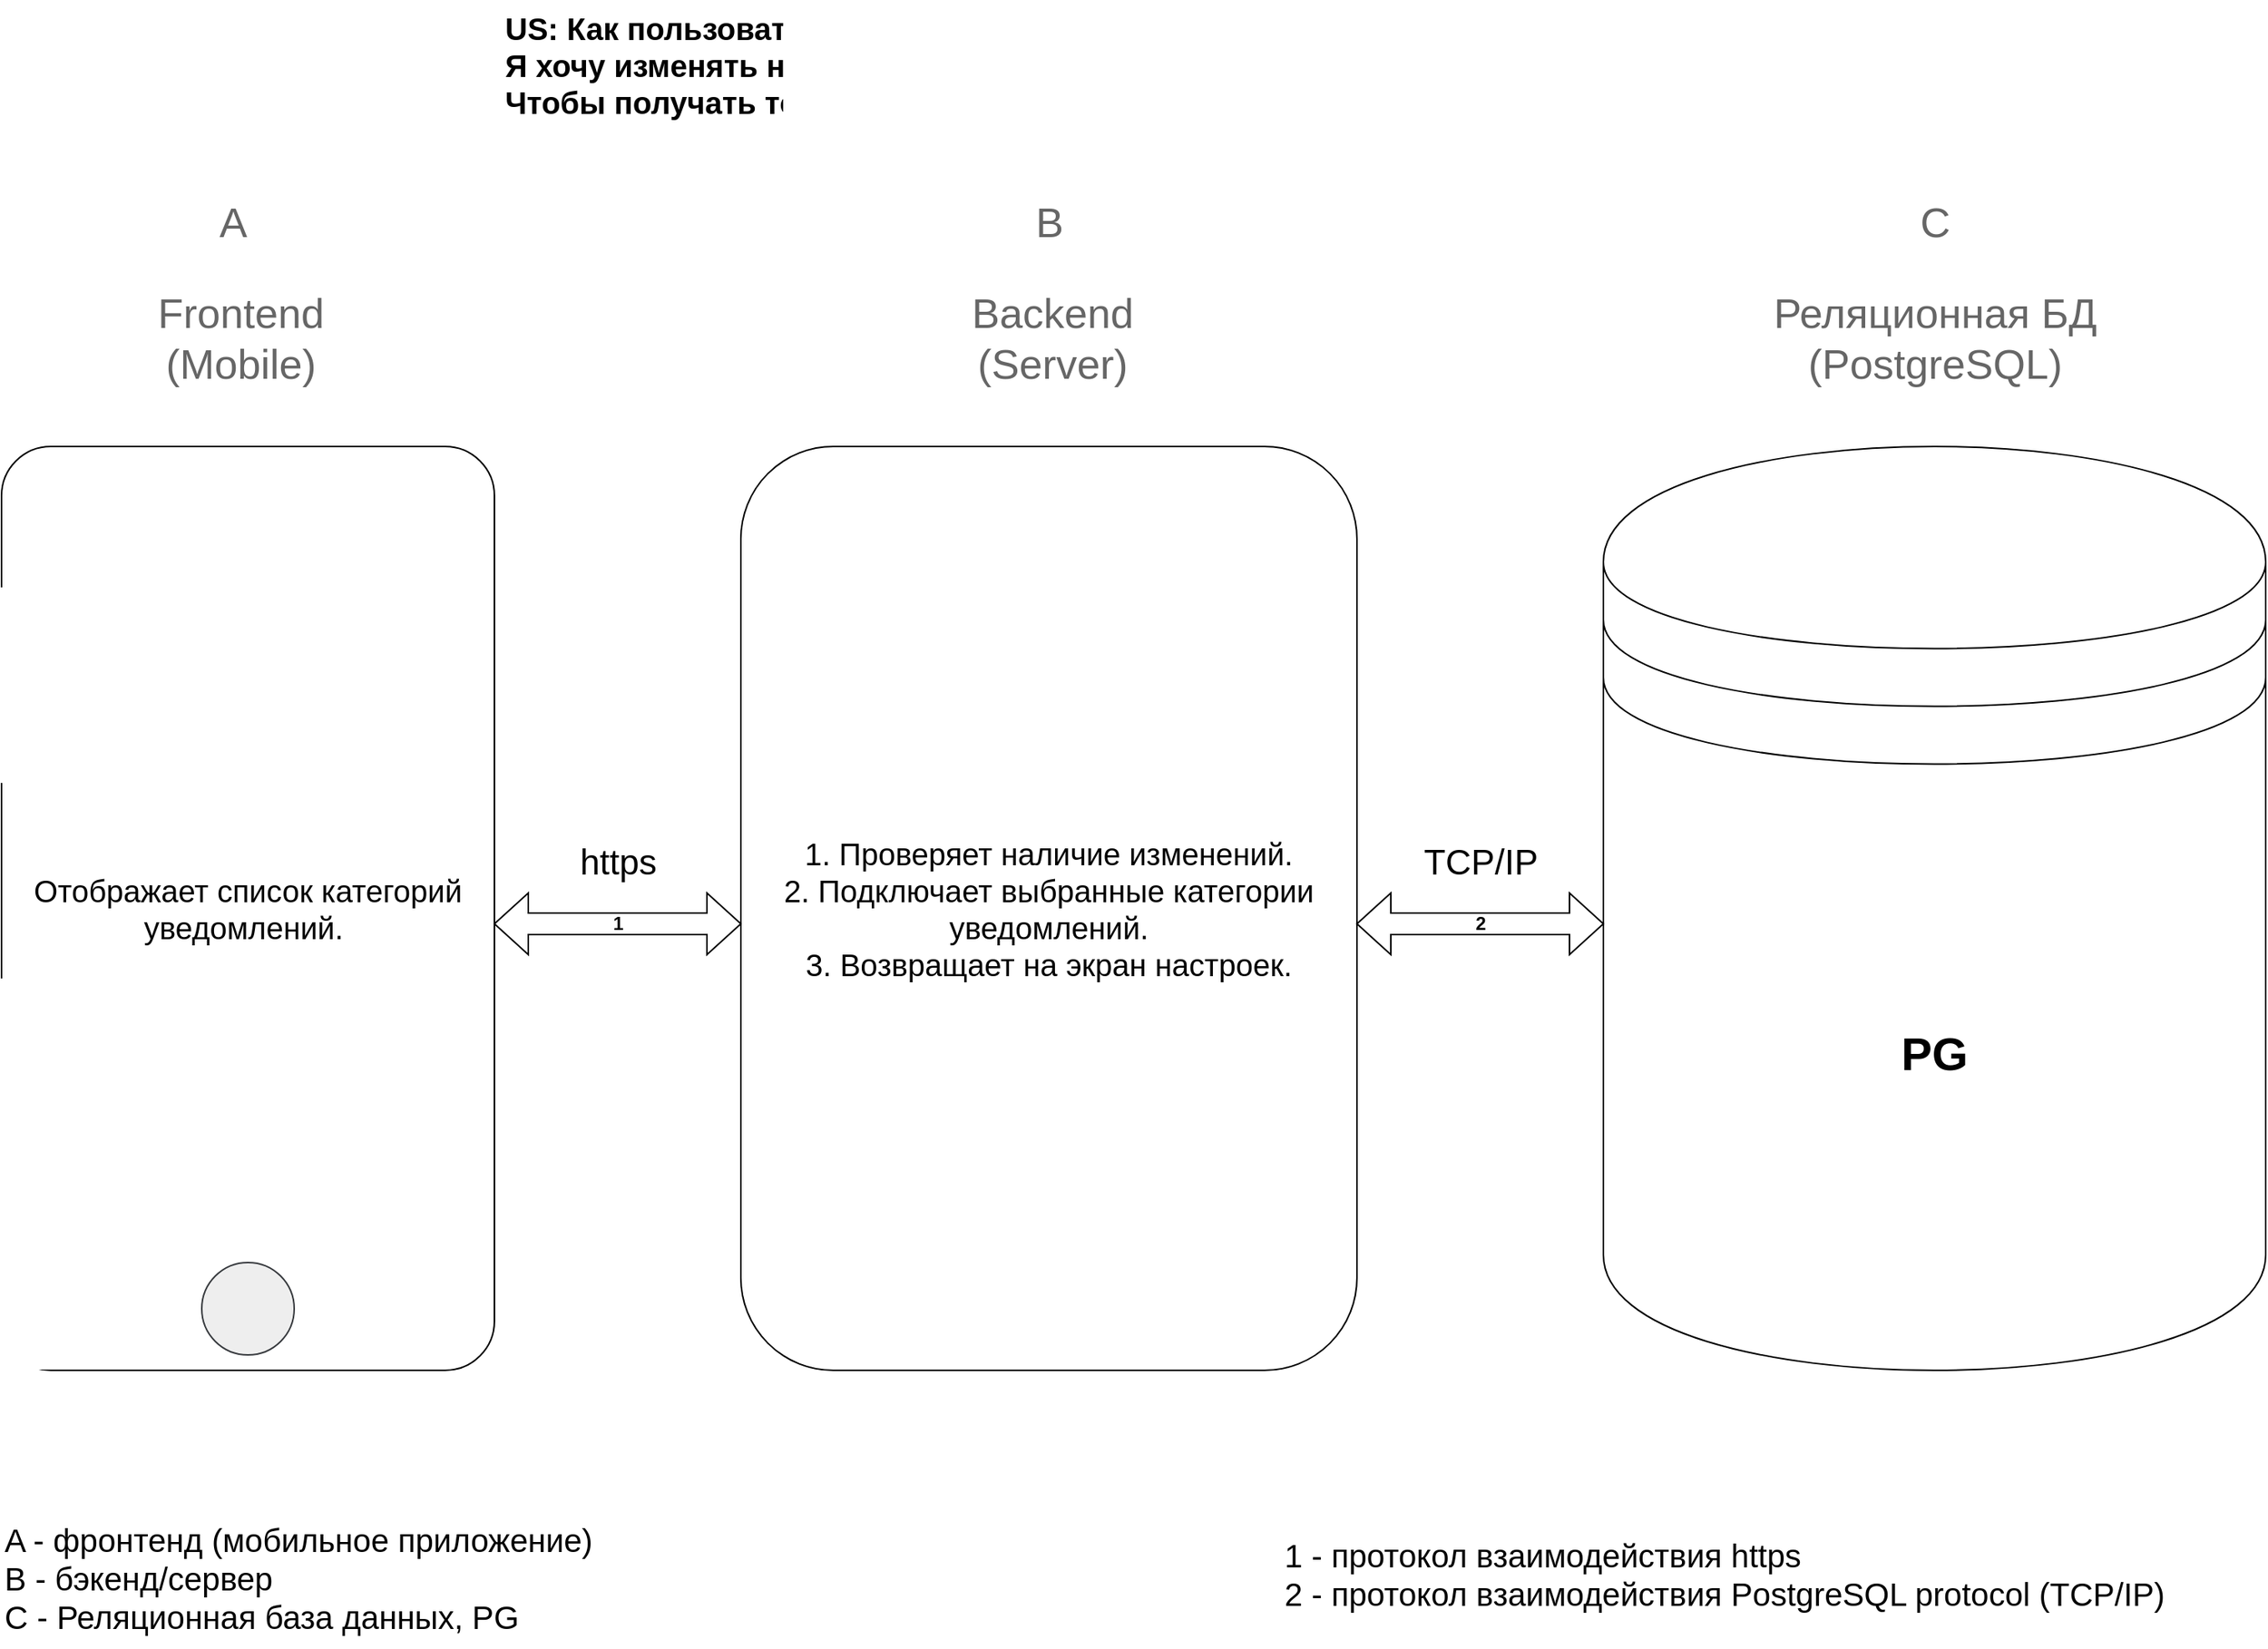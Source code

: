 <mxfile version="24.8.4">
  <diagram name="Страница — 1" id="UArTaoRlrIbJXuJ5J4J0">
    <mxGraphModel dx="2206" dy="1180" grid="1" gridSize="10" guides="1" tooltips="1" connect="1" arrows="1" fold="1" page="1" pageScale="1" pageWidth="827" pageHeight="1169" math="0" shadow="0">
      <root>
        <mxCell id="0" />
        <mxCell id="1" parent="0" />
        <mxCell id="ssbdaMYTeK3fw_wYWS9l-1" value="&lt;font style=&quot;font-size: 20px;&quot;&gt;Отображает список категорий уведомлений.&amp;nbsp;&lt;/font&gt;" style="rounded=1;whiteSpace=wrap;html=1;arcSize=10;" vertex="1" parent="1">
          <mxGeometry x="80" y="360" width="320" height="600" as="geometry" />
        </mxCell>
        <mxCell id="ssbdaMYTeK3fw_wYWS9l-2" value="" style="ellipse;whiteSpace=wrap;html=1;aspect=fixed;fillColor=#eeeeee;strokeColor=#36393d;" vertex="1" parent="1">
          <mxGeometry x="210" y="890" width="60" height="60" as="geometry" />
        </mxCell>
        <mxCell id="ssbdaMYTeK3fw_wYWS9l-3" value="&lt;div style=&quot;&quot;&gt;&lt;span style=&quot;font-size: 20px; background-color: initial;&quot;&gt;1. Про&lt;/span&gt;&lt;span style=&quot;background-color: initial; white-space-collapse: preserve;&quot;&gt;&lt;font style=&quot;font-size: 20px;&quot;&gt;веряет наличие изменений&lt;/font&gt;&lt;/span&gt;&lt;span style=&quot;background-color: initial; font-size: 20px;&quot;&gt;.&lt;/span&gt;&lt;/div&gt;&lt;div&gt;&lt;div&gt;&lt;div style=&quot;&quot;&gt;&lt;span style=&quot;font-size: 20px;&quot;&gt;2. Подключает выбранные категории уведомлений.&lt;/span&gt;&lt;/div&gt;&lt;/div&gt;&lt;/div&gt;&lt;div style=&quot;&quot;&gt;&lt;span style=&quot;font-size: 20px;&quot;&gt;3.&amp;nbsp;&lt;/span&gt;&lt;span style=&quot;font-size: 20px; background-color: initial;&quot;&gt;Возвращает на экран настроек.&lt;/span&gt;&lt;/div&gt;" style="rounded=1;whiteSpace=wrap;html=1;align=center;" vertex="1" parent="1">
          <mxGeometry x="560" y="360" width="400" height="600" as="geometry" />
        </mxCell>
        <mxCell id="ssbdaMYTeK3fw_wYWS9l-4" value="&lt;font style=&quot;font-size: 30px;&quot;&gt;&lt;b&gt;PG&lt;/b&gt;&lt;/font&gt;" style="shape=datastore;whiteSpace=wrap;html=1;" vertex="1" parent="1">
          <mxGeometry x="1120" y="360" width="430" height="600" as="geometry" />
        </mxCell>
        <mxCell id="ssbdaMYTeK3fw_wYWS9l-5" value="&lt;font color=&quot;#666666&quot; style=&quot;font-size: 27px;&quot;&gt;Frontend&lt;/font&gt;&lt;div style=&quot;font-size: 27px;&quot;&gt;&lt;font color=&quot;#666666&quot; style=&quot;font-size: 27px;&quot;&gt;(Mobile)&lt;/font&gt;&lt;/div&gt;" style="text;html=1;align=center;verticalAlign=middle;resizable=0;points=[];autosize=1;strokeColor=none;fillColor=none;" vertex="1" parent="1">
          <mxGeometry x="170" y="250" width="130" height="80" as="geometry" />
        </mxCell>
        <mxCell id="ssbdaMYTeK3fw_wYWS9l-6" value="&lt;font color=&quot;#666666&quot;&gt;&lt;span style=&quot;font-size: 27px;&quot;&gt;Backend&lt;/span&gt;&lt;/font&gt;&lt;br&gt;&lt;div style=&quot;font-size: 27px;&quot;&gt;&lt;font color=&quot;#666666&quot; style=&quot;font-size: 27px;&quot;&gt;(Server)&lt;/font&gt;&lt;/div&gt;" style="text;html=1;align=center;verticalAlign=middle;resizable=0;points=[];autosize=1;strokeColor=none;fillColor=none;" vertex="1" parent="1">
          <mxGeometry x="697" y="250" width="130" height="80" as="geometry" />
        </mxCell>
        <mxCell id="ssbdaMYTeK3fw_wYWS9l-7" value="&lt;font color=&quot;#666666&quot;&gt;&lt;span style=&quot;font-size: 27px;&quot;&gt;Реляционная БД&lt;/span&gt;&lt;/font&gt;&lt;div&gt;&lt;font color=&quot;#666666&quot;&gt;&lt;span style=&quot;font-size: 27px;&quot;&gt;(PostgreSQL)&lt;/span&gt;&lt;/font&gt;&lt;/div&gt;" style="text;html=1;align=center;verticalAlign=middle;resizable=0;points=[];autosize=1;strokeColor=none;fillColor=none;" vertex="1" parent="1">
          <mxGeometry x="1215" y="250" width="240" height="80" as="geometry" />
        </mxCell>
        <mxCell id="ssbdaMYTeK3fw_wYWS9l-8" value="&lt;font style=&quot;&quot;&gt;&lt;b style=&quot;font-size: 20px;&quot;&gt;US:&amp;nbsp;&lt;/b&gt;&lt;span style=&quot;font-size: 20px;&quot;&gt;&lt;b&gt;Как пользователь банковского приложения,&lt;/b&gt;&lt;/span&gt;&lt;br&gt;&lt;b style=&quot;font-size: 20px;&quot;&gt;Я хочу изменять настройки уведомлений,&lt;br&gt;Чтобы получать только интересующую меня информацию&lt;/b&gt;&lt;br&gt;&lt;/font&gt;" style="text;whiteSpace=wrap;html=1;" vertex="1" parent="1">
          <mxGeometry x="405" y="70" width="910" height="70" as="geometry" />
        </mxCell>
        <mxCell id="ssbdaMYTeK3fw_wYWS9l-9" value="&lt;font color=&quot;#666666&quot;&gt;&lt;span style=&quot;font-size: 27px;&quot;&gt;A&lt;/span&gt;&lt;/font&gt;" style="text;html=1;align=center;verticalAlign=middle;resizable=0;points=[];autosize=1;strokeColor=none;fillColor=none;" vertex="1" parent="1">
          <mxGeometry x="210" y="190" width="40" height="50" as="geometry" />
        </mxCell>
        <mxCell id="ssbdaMYTeK3fw_wYWS9l-10" value="&lt;font color=&quot;#666666&quot;&gt;&lt;span style=&quot;font-size: 27px;&quot;&gt;B&lt;/span&gt;&lt;/font&gt;" style="text;html=1;align=center;verticalAlign=middle;resizable=0;points=[];autosize=1;strokeColor=none;fillColor=none;" vertex="1" parent="1">
          <mxGeometry x="740" y="190" width="40" height="50" as="geometry" />
        </mxCell>
        <mxCell id="ssbdaMYTeK3fw_wYWS9l-11" value="&lt;font color=&quot;#666666&quot;&gt;&lt;span style=&quot;font-size: 27px;&quot;&gt;C&lt;/span&gt;&lt;/font&gt;" style="text;html=1;align=center;verticalAlign=middle;resizable=0;points=[];autosize=1;strokeColor=none;fillColor=none;" vertex="1" parent="1">
          <mxGeometry x="1315" y="190" width="40" height="50" as="geometry" />
        </mxCell>
        <mxCell id="ssbdaMYTeK3fw_wYWS9l-12" value="1" style="html=1;shadow=0;dashed=0;align=center;verticalAlign=middle;shape=mxgraph.arrows2.twoWayArrow;dy=0.65;dx=22;fontStyle=1" vertex="1" parent="1">
          <mxGeometry x="400" y="650" width="160" height="40" as="geometry" />
        </mxCell>
        <mxCell id="ssbdaMYTeK3fw_wYWS9l-13" value="2" style="html=1;shadow=0;dashed=0;align=center;verticalAlign=middle;shape=mxgraph.arrows2.twoWayArrow;dy=0.65;dx=22;fontStyle=1" vertex="1" parent="1">
          <mxGeometry x="960" y="650" width="160" height="40" as="geometry" />
        </mxCell>
        <mxCell id="ssbdaMYTeK3fw_wYWS9l-14" value="&lt;font style=&quot;font-size: 23px;&quot;&gt;https&lt;/font&gt;" style="text;html=1;align=center;verticalAlign=middle;resizable=0;points=[];autosize=1;strokeColor=none;fillColor=none;" vertex="1" parent="1">
          <mxGeometry x="445" y="610" width="70" height="40" as="geometry" />
        </mxCell>
        <mxCell id="ssbdaMYTeK3fw_wYWS9l-15" value="&lt;span style=&quot;font-size: 23px;&quot;&gt;TCP/IP&lt;/span&gt;" style="text;html=1;align=center;verticalAlign=middle;resizable=0;points=[];autosize=1;strokeColor=none;fillColor=none;" vertex="1" parent="1">
          <mxGeometry x="990" y="610" width="100" height="40" as="geometry" />
        </mxCell>
        <mxCell id="ssbdaMYTeK3fw_wYWS9l-16" value="&lt;font style=&quot;font-size: 21px;&quot;&gt;A - фронтенд (мобильное приложение)&lt;/font&gt;&lt;div style=&quot;font-size: 21px;&quot;&gt;&lt;font style=&quot;font-size: 21px;&quot;&gt;B - бэкенд/сервер&lt;/font&gt;&lt;/div&gt;&lt;div style=&quot;font-size: 21px;&quot;&gt;&lt;font style=&quot;font-size: 21px;&quot;&gt;C - Реляционная база данных, PG&lt;/font&gt;&lt;/div&gt;" style="text;html=1;align=left;verticalAlign=middle;resizable=0;points=[];autosize=1;strokeColor=none;fillColor=none;" vertex="1" parent="1">
          <mxGeometry x="80" y="1050" width="410" height="90" as="geometry" />
        </mxCell>
        <mxCell id="ssbdaMYTeK3fw_wYWS9l-17" value="&lt;br&gt;&lt;div&gt;&lt;span style=&quot;font-size: 21px;&quot;&gt;1 - протокол взаимодействия https&lt;/span&gt;&lt;br&gt;&lt;/div&gt;&lt;div&gt;&lt;span style=&quot;font-size: 21px;&quot;&gt;2 - протокол взаимодействия PostgreSQL protocol (TCP/IP)&lt;/span&gt;&lt;span style=&quot;font-size: 21px;&quot;&gt;&lt;br&gt;&lt;/span&gt;&lt;/div&gt;" style="text;html=1;align=left;verticalAlign=middle;resizable=0;points=[];autosize=1;strokeColor=none;fillColor=none;" vertex="1" parent="1">
          <mxGeometry x="911" y="1045" width="600" height="80" as="geometry" />
        </mxCell>
      </root>
    </mxGraphModel>
  </diagram>
</mxfile>
